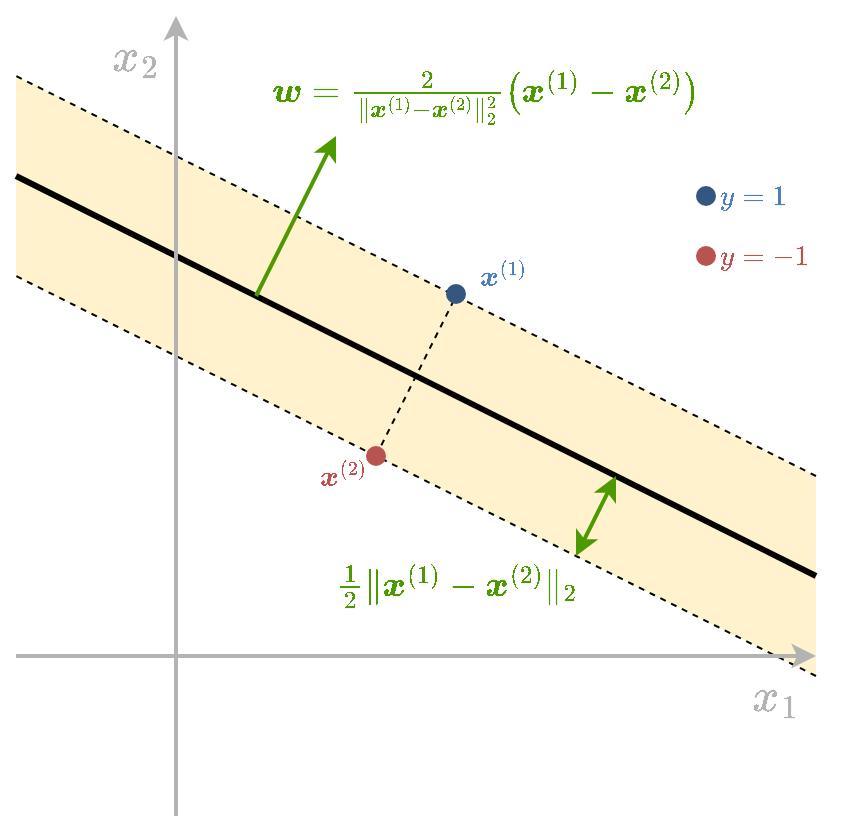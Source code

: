<mxfile version="14.1.5" type="device"><diagram name="page0" id="RKoHdg0H0fEcsJy02vPy"><mxGraphModel dx="643" dy="389" grid="1" gridSize="10" guides="1" tooltips="1" connect="0" arrows="0" fold="1" page="1" pageScale="1" pageWidth="827" pageHeight="1169" math="1" shadow="0"><root><mxCell id="40beVQkmApaiPLOdCEvn-0"/><mxCell id="40beVQkmApaiPLOdCEvn-1" parent="40beVQkmApaiPLOdCEvn-0"/><mxCell id="40beVQkmApaiPLOdCEvn-2" value="" style="shape=parallelogram;perimeter=parallelogramPerimeter;whiteSpace=wrap;html=1;fixedSize=1;size=200;rotation=90;fillColor=#fff2cc;strokeColor=none;" vertex="1" parent="40beVQkmApaiPLOdCEvn-1"><mxGeometry x="290" y="180" width="300" height="400" as="geometry"/></mxCell><mxCell id="40beVQkmApaiPLOdCEvn-3" value="" style="endArrow=none;html=1;strokeWidth=3;" edge="1" parent="40beVQkmApaiPLOdCEvn-1"><mxGeometry width="50" height="50" relative="1" as="geometry"><mxPoint x="640" y="480" as="sourcePoint"/><mxPoint x="240" y="280" as="targetPoint"/></mxGeometry></mxCell><mxCell id="40beVQkmApaiPLOdCEvn-4" value="" style="endArrow=none;html=1;strokeWidth=1;dashed=1;" edge="1" parent="40beVQkmApaiPLOdCEvn-1"><mxGeometry width="50" height="50" relative="1" as="geometry"><mxPoint x="640" y="430" as="sourcePoint"/><mxPoint x="240" y="230" as="targetPoint"/></mxGeometry></mxCell><mxCell id="40beVQkmApaiPLOdCEvn-5" value="" style="endArrow=none;html=1;strokeWidth=1;dashed=1;" edge="1" parent="40beVQkmApaiPLOdCEvn-1"><mxGeometry width="50" height="50" relative="1" as="geometry"><mxPoint x="640" y="530" as="sourcePoint"/><mxPoint x="240" y="330" as="targetPoint"/></mxGeometry></mxCell><mxCell id="40beVQkmApaiPLOdCEvn-6" value="" style="endArrow=classic;html=1;fontFamily=Comic Sans MS;fontSize=30;fontColor=#003366;strokeWidth=2;strokeColor=#B3B3B3;" edge="1" parent="40beVQkmApaiPLOdCEvn-1"><mxGeometry x="220" y="200" width="50" height="50" as="geometry"><mxPoint x="320" y="600" as="sourcePoint"/><mxPoint x="320" y="200" as="targetPoint"/></mxGeometry></mxCell><mxCell id="40beVQkmApaiPLOdCEvn-7" value="" style="endArrow=classic;html=1;fontFamily=Comic Sans MS;fontSize=30;fontColor=#003366;strokeWidth=2;strokeColor=#B3B3B3;" edge="1" parent="40beVQkmApaiPLOdCEvn-1"><mxGeometry x="240" y="220" width="50" height="50" as="geometry"><mxPoint x="240" y="520" as="sourcePoint"/><mxPoint x="640" y="520" as="targetPoint"/></mxGeometry></mxCell><mxCell id="40beVQkmApaiPLOdCEvn-10" value="" style="ellipse;whiteSpace=wrap;html=1;fontSize=20;fontColor=#000000;strokeColor=none;fillColor=#355681;" vertex="1" parent="40beVQkmApaiPLOdCEvn-1"><mxGeometry x="580" y="285" width="10" height="10" as="geometry"/></mxCell><mxCell id="40beVQkmApaiPLOdCEvn-11" value="" style="ellipse;whiteSpace=wrap;html=1;fontSize=20;fontColor=#000000;strokeColor=none;fillColor=#B85450;" vertex="1" parent="40beVQkmApaiPLOdCEvn-1"><mxGeometry x="580" y="315" width="10" height="10" as="geometry"/></mxCell><mxCell id="40beVQkmApaiPLOdCEvn-12" value="\(y=1\)" style="text;html=1;strokeColor=none;fillColor=none;align=left;verticalAlign=middle;whiteSpace=wrap;rounded=0;fontColor=#4E7EBD;fontStyle=0" vertex="1" parent="40beVQkmApaiPLOdCEvn-1"><mxGeometry x="590" y="280" width="50" height="20" as="geometry"/></mxCell><mxCell id="40beVQkmApaiPLOdCEvn-13" value="\(y=-1\)" style="text;html=1;strokeColor=none;fillColor=none;align=left;verticalAlign=middle;whiteSpace=wrap;rounded=0;fontStyle=0;fontColor=#B85450;" vertex="1" parent="40beVQkmApaiPLOdCEvn-1"><mxGeometry x="590" y="310" width="50" height="20" as="geometry"/></mxCell><mxCell id="40beVQkmApaiPLOdCEvn-14" value="\(x_1\)" style="text;html=1;strokeColor=none;fillColor=none;align=center;verticalAlign=middle;whiteSpace=wrap;rounded=0;fontSize=20;fontColor=#B3B3B3;" vertex="1" parent="40beVQkmApaiPLOdCEvn-1"><mxGeometry x="600" y="520" width="40" height="40" as="geometry"/></mxCell><mxCell id="40beVQkmApaiPLOdCEvn-15" value="\(x_2\)" style="text;html=1;strokeColor=none;fillColor=none;align=center;verticalAlign=middle;whiteSpace=wrap;rounded=0;fontSize=20;fontColor=#B3B3B3;" vertex="1" parent="40beVQkmApaiPLOdCEvn-1"><mxGeometry x="280" y="200" width="40" height="40" as="geometry"/></mxCell><mxCell id="1rZmDHukI8bKYWq__aTE-0" value="\(\boldsymbol{x}^{(2)}\)" style="text;html=1;strokeColor=none;fillColor=none;align=left;verticalAlign=middle;whiteSpace=wrap;rounded=0;fontStyle=0;fontColor=#B85450;" vertex="1" parent="40beVQkmApaiPLOdCEvn-1"><mxGeometry x="390" y="420" width="30" height="20" as="geometry"/></mxCell><mxCell id="1rZmDHukI8bKYWq__aTE-1" value="\(\boldsymbol{x}^{(1)}\)" style="text;html=1;strokeColor=none;fillColor=none;align=left;verticalAlign=middle;whiteSpace=wrap;rounded=0;fontStyle=0;fontColor=#4E7EBD;" vertex="1" parent="40beVQkmApaiPLOdCEvn-1"><mxGeometry x="470" y="320" width="30" height="20" as="geometry"/></mxCell><mxCell id="D7YCc9VOLOQxLmf-hwfT-0" value="" style="endArrow=classic;html=1;strokeWidth=2;startArrow=classic;startFill=1;fontColor=#4D9900;strokeColor=#4D9900;" edge="1" parent="40beVQkmApaiPLOdCEvn-1"><mxGeometry width="50" height="50" relative="1" as="geometry"><mxPoint x="520" y="470" as="sourcePoint"/><mxPoint x="540" y="430" as="targetPoint"/></mxGeometry></mxCell><mxCell id="D7YCc9VOLOQxLmf-hwfT-1" value="\(\frac{1}{2}\lVert\boldsymbol{x}^{(1)}-\boldsymbol{x}^{(2)}\rVert_2\)" style="text;html=1;strokeColor=none;fillColor=none;align=center;verticalAlign=middle;whiteSpace=wrap;rounded=0;fontSize=15;rotation=0;fontColor=#4D9900;" vertex="1" parent="40beVQkmApaiPLOdCEvn-1"><mxGeometry x="390" y="470" width="140" height="30" as="geometry"/></mxCell><mxCell id="sZ644utmAMDDvKc4Bpfj-1" value="" style="endArrow=classic;html=1;strokeWidth=2;fontColor=#97D077;strokeColor=#4D9900;" edge="1" parent="40beVQkmApaiPLOdCEvn-1"><mxGeometry width="50" height="50" relative="1" as="geometry"><mxPoint x="360" y="340" as="sourcePoint"/><mxPoint x="400" y="260" as="targetPoint"/></mxGeometry></mxCell><mxCell id="sZ644utmAMDDvKc4Bpfj-2" value="\(\boldsymbol{w}=\frac{2}{\lVert\boldsymbol{x}^{(1)}-\boldsymbol{x}^{(2)}\rVert_2^2}\left(\boldsymbol{x}^{(1)}-\boldsymbol{x}^{(2)}\right)\)" style="text;html=1;strokeColor=none;fillColor=none;align=center;verticalAlign=middle;whiteSpace=wrap;rounded=0;fontSize=15;rotation=0;fontColor=#4D9900;" vertex="1" parent="40beVQkmApaiPLOdCEvn-1"><mxGeometry x="360" y="220" width="230" height="40" as="geometry"/></mxCell><mxCell id="sZ644utmAMDDvKc4Bpfj-3" value="" style="endArrow=none;html=1;strokeWidth=1;dashed=1;" edge="1" parent="40beVQkmApaiPLOdCEvn-1"><mxGeometry width="50" height="50" relative="1" as="geometry"><mxPoint x="420" y="420" as="sourcePoint"/><mxPoint x="460" y="340" as="targetPoint"/></mxGeometry></mxCell><mxCell id="40beVQkmApaiPLOdCEvn-9" value="" style="ellipse;whiteSpace=wrap;html=1;fontSize=20;fontColor=#000000;strokeColor=none;fillColor=#B85450;" vertex="1" parent="40beVQkmApaiPLOdCEvn-1"><mxGeometry x="415" y="415" width="10" height="10" as="geometry"/></mxCell><mxCell id="40beVQkmApaiPLOdCEvn-8" value="" style="ellipse;whiteSpace=wrap;html=1;fontSize=20;fontColor=#000000;strokeColor=none;fillColor=#355681;" vertex="1" parent="40beVQkmApaiPLOdCEvn-1"><mxGeometry x="455" y="334" width="10" height="10" as="geometry"/></mxCell></root></mxGraphModel></diagram></mxfile>